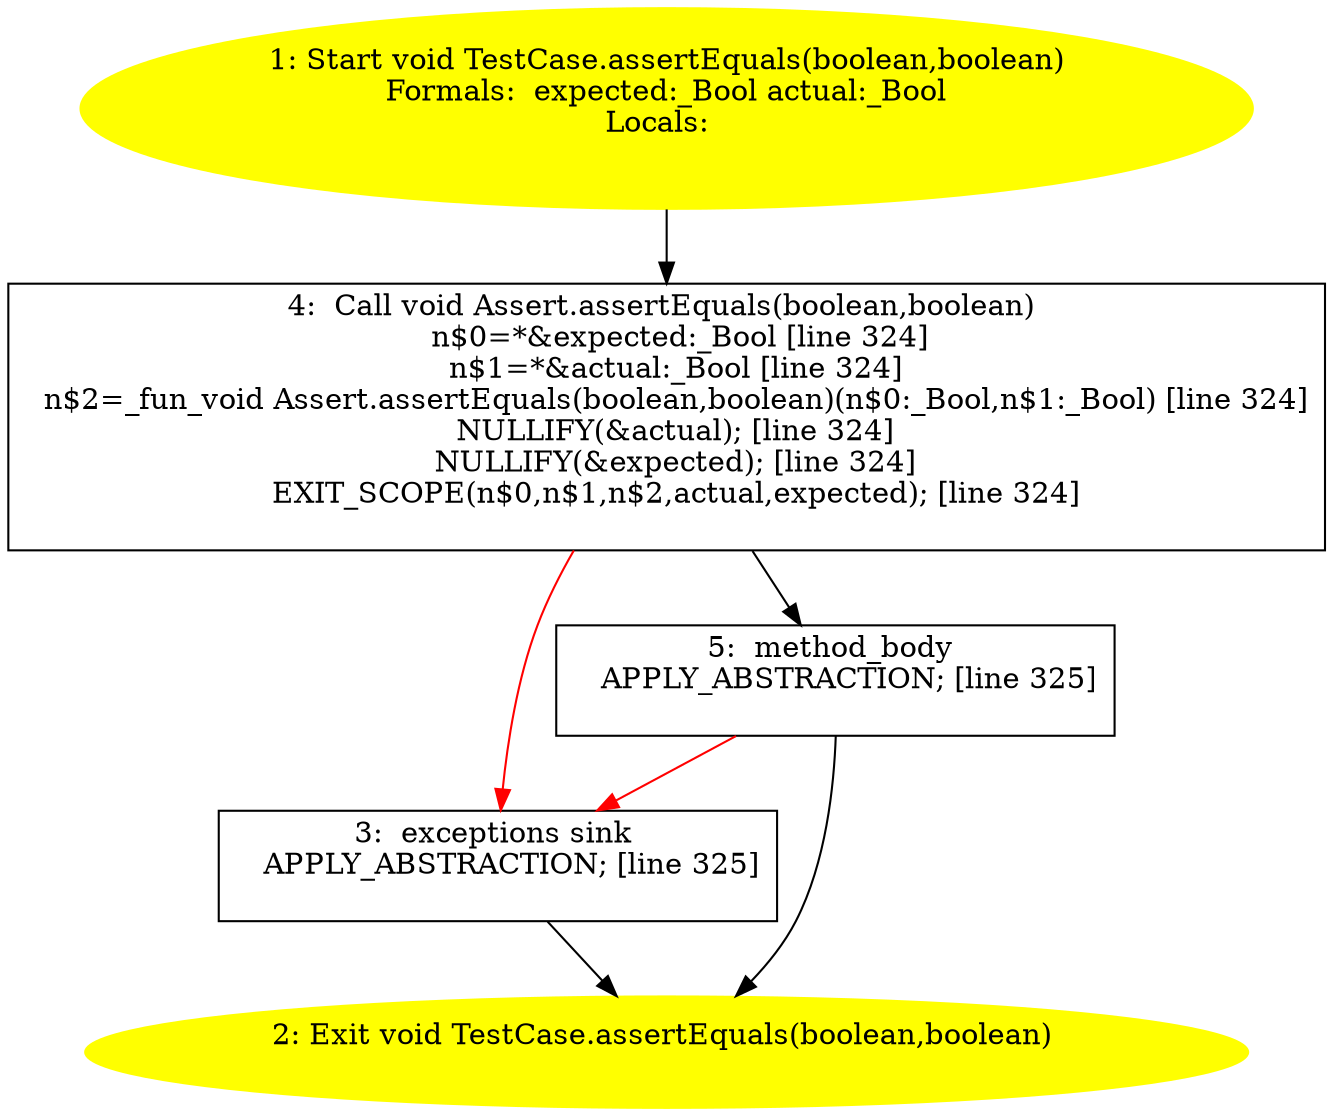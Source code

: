 /* @generated */
digraph cfg {
"junit.framework.TestCase.assertEquals(boolean,boolean):void.ed906e23ff3a2b715a03fe67d6f5d3e0_1" [label="1: Start void TestCase.assertEquals(boolean,boolean)\nFormals:  expected:_Bool actual:_Bool\nLocals:  \n  " color=yellow style=filled]
	

	 "junit.framework.TestCase.assertEquals(boolean,boolean):void.ed906e23ff3a2b715a03fe67d6f5d3e0_1" -> "junit.framework.TestCase.assertEquals(boolean,boolean):void.ed906e23ff3a2b715a03fe67d6f5d3e0_4" ;
"junit.framework.TestCase.assertEquals(boolean,boolean):void.ed906e23ff3a2b715a03fe67d6f5d3e0_2" [label="2: Exit void TestCase.assertEquals(boolean,boolean) \n  " color=yellow style=filled]
	

"junit.framework.TestCase.assertEquals(boolean,boolean):void.ed906e23ff3a2b715a03fe67d6f5d3e0_3" [label="3:  exceptions sink \n   APPLY_ABSTRACTION; [line 325]\n " shape="box"]
	

	 "junit.framework.TestCase.assertEquals(boolean,boolean):void.ed906e23ff3a2b715a03fe67d6f5d3e0_3" -> "junit.framework.TestCase.assertEquals(boolean,boolean):void.ed906e23ff3a2b715a03fe67d6f5d3e0_2" ;
"junit.framework.TestCase.assertEquals(boolean,boolean):void.ed906e23ff3a2b715a03fe67d6f5d3e0_4" [label="4:  Call void Assert.assertEquals(boolean,boolean) \n   n$0=*&expected:_Bool [line 324]\n  n$1=*&actual:_Bool [line 324]\n  n$2=_fun_void Assert.assertEquals(boolean,boolean)(n$0:_Bool,n$1:_Bool) [line 324]\n  NULLIFY(&actual); [line 324]\n  NULLIFY(&expected); [line 324]\n  EXIT_SCOPE(n$0,n$1,n$2,actual,expected); [line 324]\n " shape="box"]
	

	 "junit.framework.TestCase.assertEquals(boolean,boolean):void.ed906e23ff3a2b715a03fe67d6f5d3e0_4" -> "junit.framework.TestCase.assertEquals(boolean,boolean):void.ed906e23ff3a2b715a03fe67d6f5d3e0_5" ;
	 "junit.framework.TestCase.assertEquals(boolean,boolean):void.ed906e23ff3a2b715a03fe67d6f5d3e0_4" -> "junit.framework.TestCase.assertEquals(boolean,boolean):void.ed906e23ff3a2b715a03fe67d6f5d3e0_3" [color="red" ];
"junit.framework.TestCase.assertEquals(boolean,boolean):void.ed906e23ff3a2b715a03fe67d6f5d3e0_5" [label="5:  method_body \n   APPLY_ABSTRACTION; [line 325]\n " shape="box"]
	

	 "junit.framework.TestCase.assertEquals(boolean,boolean):void.ed906e23ff3a2b715a03fe67d6f5d3e0_5" -> "junit.framework.TestCase.assertEquals(boolean,boolean):void.ed906e23ff3a2b715a03fe67d6f5d3e0_2" ;
	 "junit.framework.TestCase.assertEquals(boolean,boolean):void.ed906e23ff3a2b715a03fe67d6f5d3e0_5" -> "junit.framework.TestCase.assertEquals(boolean,boolean):void.ed906e23ff3a2b715a03fe67d6f5d3e0_3" [color="red" ];
}
